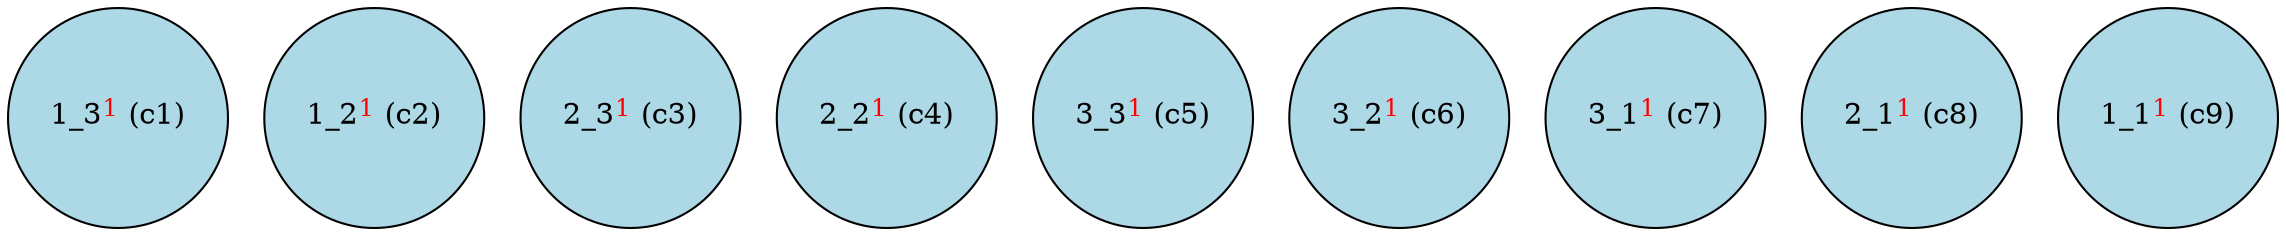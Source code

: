 digraph test {
  c1 [fillcolor=lightblue label= <1_3<FONT COLOR="red"><SUP>1</SUP></FONT>&nbsp;(c1)> shape=circle style=filled];
  c2 [fillcolor=lightblue label= <1_2<FONT COLOR="red"><SUP>1</SUP></FONT>&nbsp;(c2)> shape=circle style=filled];
  c3 [fillcolor=lightblue label= <2_3<FONT COLOR="red"><SUP>1</SUP></FONT>&nbsp;(c3)> shape=circle style=filled];
  c4 [fillcolor=lightblue label= <2_2<FONT COLOR="red"><SUP>1</SUP></FONT>&nbsp;(c4)> shape=circle style=filled];
  c5 [fillcolor=lightblue label= <3_3<FONT COLOR="red"><SUP>1</SUP></FONT>&nbsp;(c5)> shape=circle style=filled];
  c6 [fillcolor=lightblue label= <3_2<FONT COLOR="red"><SUP>1</SUP></FONT>&nbsp;(c6)> shape=circle style=filled];
  c7 [fillcolor=lightblue label= <3_1<FONT COLOR="red"><SUP>1</SUP></FONT>&nbsp;(c7)> shape=circle style=filled];
  c8 [fillcolor=lightblue label= <2_1<FONT COLOR="red"><SUP>1</SUP></FONT>&nbsp;(c8)> shape=circle style=filled];
  c9 [fillcolor=lightblue label= <1_1<FONT COLOR="red"><SUP>1</SUP></FONT>&nbsp;(c9)> shape=circle style=filled];
}
